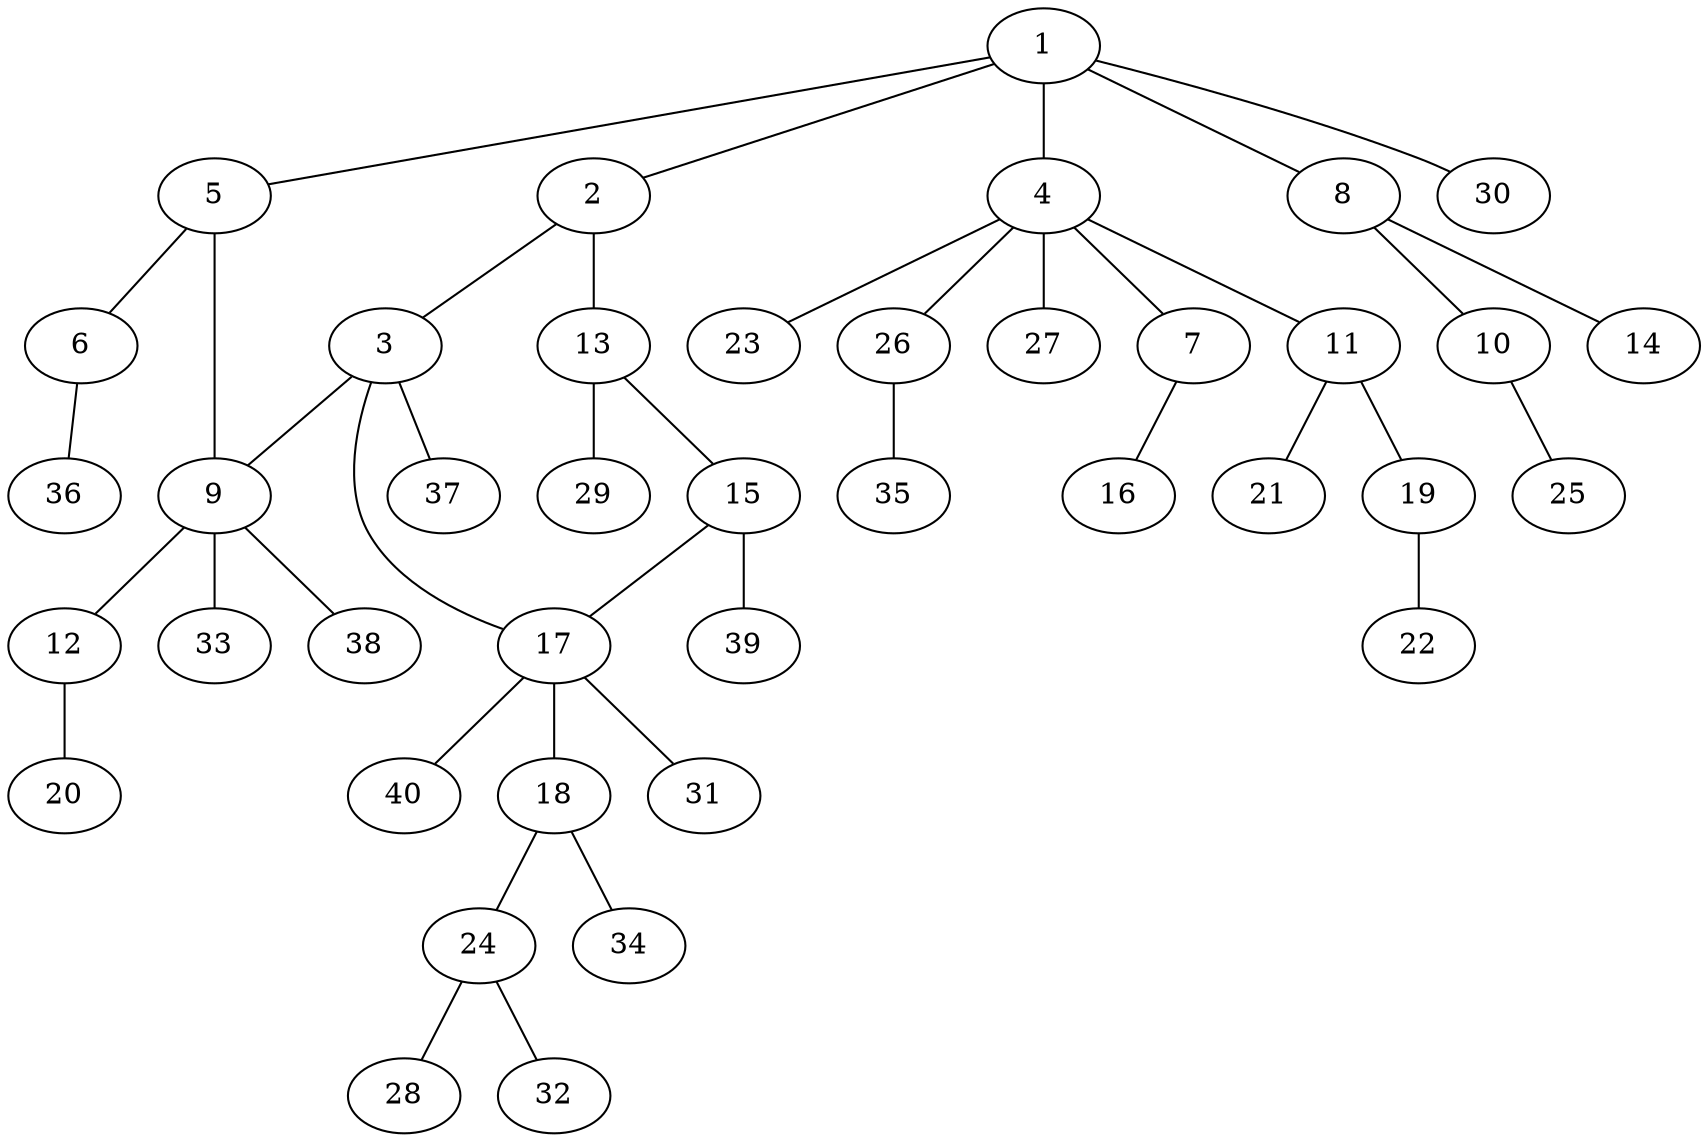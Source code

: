 graph graphname {1--2
1--4
1--5
1--8
1--30
2--3
2--13
3--9
3--17
3--37
4--7
4--11
4--23
4--26
4--27
5--6
5--9
6--36
7--16
8--10
8--14
9--12
9--33
9--38
10--25
11--19
11--21
12--20
13--15
13--29
15--17
15--39
17--18
17--31
17--40
18--24
18--34
19--22
24--28
24--32
26--35
}